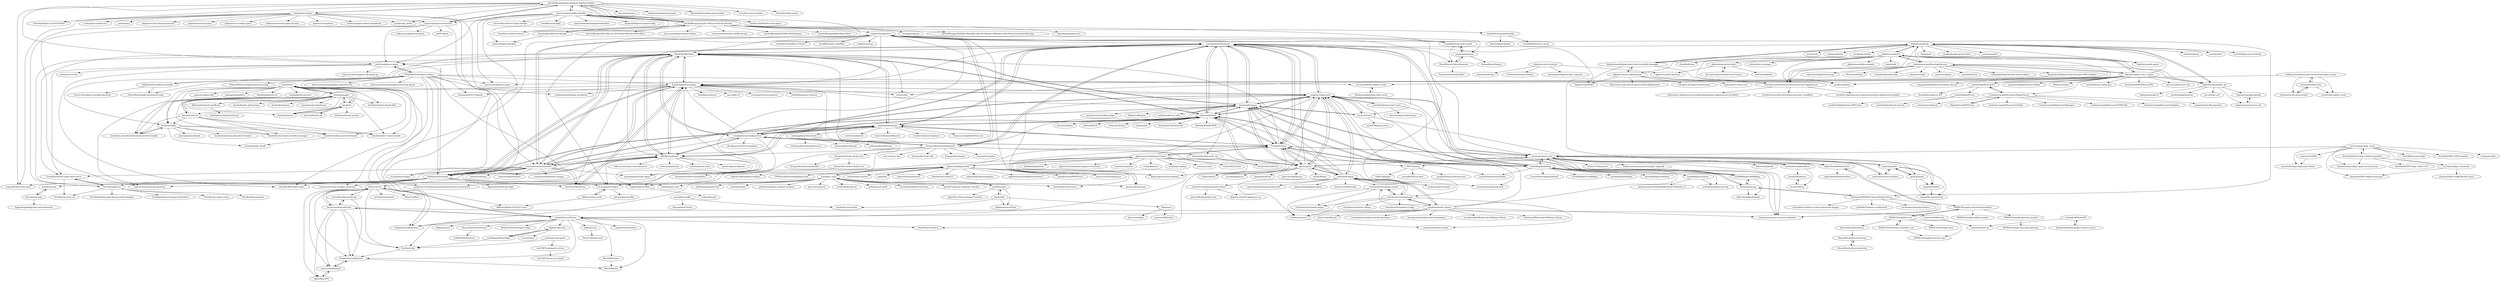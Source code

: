 digraph G {
"mitchellkrogza/nginx-ultimate-bad-bot-blocker" -> "mariusv/nginx-badbot-blocker"
"mitchellkrogza/nginx-ultimate-bad-bot-blocker" -> "mitchellkrogza/apache-ultimate-bad-bot-blocker"
"mitchellkrogza/nginx-ultimate-bad-bot-blocker" -> "denji/nginx-tuning"
"mitchellkrogza/nginx-ultimate-bad-bot-blocker" -> "C0nw0nk/Nginx-Lua-Anti-DDoS" ["e"=1]
"mitchellkrogza/nginx-ultimate-bad-bot-blocker" -> "nbs-system/naxsi" ["e"=1]
"mitchellkrogza/nginx-ultimate-bad-bot-blocker" -> "WordOps/WordOps"
"mitchellkrogza/nginx-ultimate-bad-bot-blocker" -> "bunkerity/bunkerized-nginx" ["e"=1]
"mitchellkrogza/nginx-ultimate-bad-bot-blocker" -> "kyprizel/testcookie-nginx-module" ["e"=1]
"mitchellkrogza/nginx-ultimate-bad-bot-blocker" -> "crowdsecurity/crowdsec" ["e"=1]
"mitchellkrogza/nginx-ultimate-bad-bot-blocker" -> "major/MySQLTuner-perl" ["e"=1]
"mitchellkrogza/nginx-ultimate-bad-bot-blocker" -> "firehol/blocklist-ipsets" ["e"=1]
"mitchellkrogza/nginx-ultimate-bad-bot-blocker" -> "angristan/nginx-autoinstall"
"mitchellkrogza/nginx-ultimate-bad-bot-blocker" -> "pothi/wordpress-nginx"
"mitchellkrogza/nginx-ultimate-bad-bot-blocker" -> "SpiderLabs/ModSecurity-nginx" ["e"=1]
"mitchellkrogza/nginx-ultimate-bad-bot-blocker" -> "google/ngx_brotli" ["e"=1]
"hestiacp/hestiacp" -> "serghey-rodin/vesta"
"hestiacp/hestiacp" -> "myvesta/vesta"
"hestiacp/hestiacp" -> "aaPanel/aaPanel"
"hestiacp/hestiacp" -> "usmannasir/cyberpanel"
"hestiacp/hestiacp" -> "andreapollastri/cipi"
"hestiacp/hestiacp" -> "cloudpanel-io/cloudpanel-ce"
"hestiacp/hestiacp" -> "midoks/mdserver-web" ["e"=1]
"hestiacp/hestiacp" -> "Froxlor/Froxlor"
"hestiacp/hestiacp" -> "WordOps/WordOps"
"hestiacp/hestiacp" -> "ajenti/ajenti"
"hestiacp/hestiacp" -> "FOSSBilling/FOSSBilling"
"hestiacp/hestiacp" -> "boxbilling/boxbilling"
"hestiacp/hestiacp" -> "EasyEngine/easyengine"
"hestiacp/hestiacp" -> "prasathmani/tinyfilemanager" ["e"=1]
"hestiacp/hestiacp" -> "filegator/filegator" ["e"=1]
"louislam/vestacp-crossover-adminlte" -> "cdgco/VestaWebInterface"
"EasyEngine/easyengine" -> "WordOps/WordOps"
"EasyEngine/easyengine" -> "QROkes/webinoly"
"EasyEngine/easyengine" -> "centminmod/centminmod"
"EasyEngine/easyengine" -> "littlebizzy/slickstack"
"EasyEngine/easyengine" -> "roots/trellis" ["e"=1]
"EasyEngine/easyengine" -> "AnsiPress/AnsiPress"
"EasyEngine/easyengine" -> "welaika/wordmove" ["e"=1]
"EasyEngine/easyengine" -> "carlalexander/debops-wordpress" ["e"=1]
"EasyEngine/easyengine" -> "wp-cli/wp-cli" ["e"=1]
"EasyEngine/easyengine" -> "humanmade/S3-Uploads" ["e"=1]
"EasyEngine/easyengine" -> "versionpress/versionpress" ["e"=1]
"EasyEngine/easyengine" -> "johnbillion/query-monitor" ["e"=1]
"EasyEngine/easyengine" -> "maximejobin/rocket-nginx" ["e"=1]
"EasyEngine/easyengine" -> "serghey-rodin/vesta"
"EasyEngine/easyengine" -> "lukecav/awesome-wp-speed-up" ["e"=1]
"aaPanel/aaPanel" -> "usmannasir/cyberpanel"
"aaPanel/aaPanel" -> "andreapollastri/cipi"
"aaPanel/aaPanel" -> "hestiacp/hestiacp"
"aaPanel/aaPanel" -> "aaPanel/BaoTa" ["e"=1]
"aaPanel/aaPanel" -> "serghey-rodin/vesta"
"aaPanel/aaPanel" -> "cloudpanel-io/cloudpanel-ce"
"aaPanel/aaPanel" -> "WordOps/WordOps"
"aaPanel/aaPanel" -> "Froxlor/Froxlor"
"aaPanel/aaPanel" -> "ajenti/ajenti"
"aaPanel/aaPanel" -> "v2board/v2board" ["e"=1]
"aaPanel/aaPanel" -> "naiba/nezha" ["e"=1]
"aaPanel/aaPanel" -> "Har-Kuun/OneClickCDN" ["e"=1]
"aaPanel/aaPanel" -> "BlueSkyXN/SKY-BOX" ["e"=1]
"aaPanel/aaPanel" -> "kmvan/x-prober" ["e"=1]
"aaPanel/aaPanel" -> "boxbilling/boxbilling"
"engintron/engintron" -> "Prajithp/letsencrypt-cpanel"
"engintron/engintron" -> "PeachFlame/cPanel-fixperms"
"engintron/engintron" -> "pagespeed/cpanel"
"engintron/engintron" -> "centminmod/centminmod"
"engintron/engintron" -> "Katamaze/WHMCS-Action-Hook-Factory"
"engintron/engintron" -> "cloudflare/Cloudflare-CPanel"
"engintron/engintron" -> "cloudflare/mod_cloudflare"
"engintron/engintron" -> "amnuts/opcache-gui" ["e"=1]
"engintron/engintron" -> "maximejobin/rocket-nginx" ["e"=1]
"engintron/engintron" -> "telephone/LookingGlass" ["e"=1]
"engintron/engintron" -> "usmannasir/cyberpanel"
"engintron/engintron" -> "EasyEngine/easyengine"
"engintron/engintron" -> "tripflex/cpsetup"
"engintron/engintron" -> "rtCamp/nginx-helper"
"engintron/engintron" -> "litespeedtech/openlitespeed"
"webmin/webmin" -> "qooob/authentic-theme"
"webmin/webmin" -> "virtualmin/virtualmin-gpl"
"webmin/webmin" -> "ajenti/ajenti"
"webmin/webmin" -> "webmin/usermin"
"webmin/webmin" -> "authentic-theme/authentic-theme"
"webmin/webmin" -> "cockpit-project/cockpit" ["e"=1]
"webmin/webmin" -> "Froxlor/Froxlor"
"webmin/webmin" -> "serghey-rodin/vesta"
"webmin/webmin" -> "hestiacp/hestiacp"
"webmin/webmin" -> "roundcube/roundcubemail" ["e"=1]
"webmin/webmin" -> "openmediavault/openmediavault" ["e"=1]
"webmin/webmin" -> "aaPanel/aaPanel"
"webmin/webmin" -> "virtualmin/virtualmin-install"
"webmin/webmin" -> "phpmyadmin/phpmyadmin" ["e"=1]
"webmin/webmin" -> "linuxserver/Heimdall" ["e"=1]
"linode/docs" -> "linode/manager"
"linode/docs" -> "linode/cli"
"linode/docs" -> "linode/linode-cli"
"linode/docs" -> "linode/longview"
"linode/docs" -> "linode/linodego"
"linode/docs" -> "terraform-providers/terraform-provider-linode"
"linode/docs" -> "nginxinc/nginx-wiki"
"linode/docs" -> "serghey-rodin/vesta"
"linode/docs" -> "telephone/LookingGlass" ["e"=1]
"linode/docs" -> "gohugoio/hugoDocs" ["e"=1]
"linode/docs" -> "linode/homebrew-cli"
"linode/docs" -> "linode/linode-api-docs"
"linode/docs" -> "linode/docker-volume-linode"
"linode/docs" -> "linode/terraform-linode-k8s"
"linode/docs" -> "linode/terraform-provider-linode"
"pixelb/ps_mem" -> "pixelb/scripts"
"pixelb/ps_mem" -> "major/MySQLTuner-perl" ["e"=1]
"pixelb/ps_mem" -> "rlerdorf/opcache-status" ["e"=1]
"pixelb/ps_mem" -> "hoytech/vmtouch" ["e"=1]
"pixelb/ps_mem" -> "metacloud/molecule" ["e"=1]
"pixelb/ps_mem" -> "phpsysinfo/phpsysinfo"
"pixelb/ps_mem" -> "amnuts/opcache-gui" ["e"=1]
"pixelb/ps_mem" -> "arthepsy/ssh-audit" ["e"=1]
"pixelb/ps_mem" -> "strizhechenko/netutils-linux" ["e"=1]
"pixelb/ps_mem" -> "leandromoreira/linux-network-performance-parameters" ["e"=1]
"pixelb/ps_mem" -> "lebinh/nginx-conf" ["e"=1]
"pixelb/ps_mem" -> "speed47/spectre-meltdown-checker" ["e"=1]
"pixelb/ps_mem" -> "willthames/ansible-lint" ["e"=1]
"pixelb/ps_mem" -> "raboof/nethogs" ["e"=1]
"pixelb/ps_mem" -> "gwillem/magento-malware-scanner" ["e"=1]
"rtCamp/nginx-helper" -> "tillkruss/redis-cache"
"rtCamp/nginx-helper" -> "petermolnar/wp-ffpc"
"digitalocean/clusterlint" -> "planetlabs/draino" ["e"=1]
"digitalocean/clusterlint" -> "digitalocean/do-operator"
"digitalocean/clusterlint" -> "FairwindsOps/rbac-lookup" ["e"=1]
"digitalocean/clusterlint" -> "metalmatze/digitalocean_exporter"
"WordOps/WordOps" -> "EasyEngine/easyengine"
"WordOps/WordOps" -> "QROkes/webinoly"
"WordOps/WordOps" -> "littlebizzy/slickstack"
"WordOps/WordOps" -> "centminmod/centminmod"
"WordOps/WordOps" -> "andreapollastri/cipi"
"WordOps/WordOps" -> "VirtuBox/nginx-ee"
"WordOps/WordOps" -> "usmannasir/cyberpanel"
"WordOps/WordOps" -> "VirtuBox/ubuntu-nginx-web-server"
"WordOps/WordOps" -> "SatelliteWP/rocket-nginx" ["e"=1]
"WordOps/WordOps" -> "cloudpanel-io/cloudpanel-ce"
"WordOps/WordOps" -> "roots/trellis" ["e"=1]
"WordOps/WordOps" -> "aaPanel/aaPanel"
"WordOps/WordOps" -> "hestiacp/hestiacp"
"WordOps/WordOps" -> "pothi/wordpress-nginx"
"WordOps/WordOps" -> "AnsiPress/AnsiPress"
"lowendbox/lowendscript" -> "Xeoncross/lowendscript"
"lowendbox/lowendscript" -> "KnightSwarm/Minstall"
"denji/nginx-tuning" -> "mitchellkrogza/nginx-ultimate-bad-bot-blocker"
"denji/nginx-tuning" -> "trimstray/nginx-admins-handbook" ["e"=1]
"denji/nginx-tuning" -> "major/MySQLTuner-perl" ["e"=1]
"denji/nginx-tuning" -> "vozlt/nginx-module-vts" ["e"=1]
"denji/nginx-tuning" -> "yandex/gixy" ["e"=1]
"denji/nginx-tuning" -> "denji/awesome-http-benchmark" ["e"=1]
"denji/nginx-tuning" -> "google/ngx_brotli" ["e"=1]
"denji/nginx-tuning" -> "C0nw0nk/Nginx-Lua-Anti-DDoS" ["e"=1]
"denji/nginx-tuning" -> "agile6v/awesome-nginx" ["e"=1]
"denji/nginx-tuning" -> "leandromoreira/linux-network-performance-parameters" ["e"=1]
"denji/nginx-tuning" -> "angristan/nginx-autoinstall"
"denji/nginx-tuning" -> "h5bp/server-configs-nginx" ["e"=1]
"denji/nginx-tuning" -> "lebinh/nginx-conf" ["e"=1]
"denji/nginx-tuning" -> "wallarm/awesome-nginx-security" ["e"=1]
"denji/nginx-tuning" -> "nginxinc/crossplane" ["e"=1]
"digitalocean/godo" -> "digitalocean/doctl"
"digitalocean/godo" -> "digitalocean/digitalocean-cloud-controller-manager"
"digitalocean/godo" -> "terraform-providers/terraform-provider-digitalocean"
"digitalocean/godo" -> "digitalocean/droplet_kit"
"digitalocean/godo" -> "digitalocean/do-agent"
"digitalocean/godo" -> "google/google-api-go-client" ["e"=1]
"digitalocean/godo" -> "justinas/nosurf" ["e"=1]
"digitalocean/godo" -> "stripe/stripe-go" ["e"=1]
"digitalocean/godo" -> "justinas/alice" ["e"=1]
"digitalocean/godo" -> "mitchellh/go-server-timing" ["e"=1]
"digitalocean/godo" -> "linode/linodego"
"digitalocean/godo" -> "pressly/chi" ["e"=1]
"digitalocean/godo" -> "mattes/migrate" ["e"=1]
"digitalocean/godo" -> "google/go-github" ["e"=1]
"digitalocean/godo" -> "thoas/stats" ["e"=1]
"litespeedtech/openlitespeed" -> "usmannasir/cyberpanel"
"litespeedtech/openlitespeed" -> "litespeedtech/lsquic" ["e"=1]
"litespeedtech/openlitespeed" -> "litespeedtech/lscache_wp"
"litespeedtech/openlitespeed" -> "litespeedtech/ols1clk"
"litespeedtech/openlitespeed" -> "EasyEngine/easyengine"
"litespeedtech/openlitespeed" -> "cloudpanel-io/cloudpanel-ce"
"litespeedtech/openlitespeed" -> "litespeedtech/lsmcd"
"litespeedtech/openlitespeed" -> "litespeedtech/ols-docker-env"
"litespeedtech/openlitespeed" -> "QROkes/webinoly"
"litespeedtech/openlitespeed" -> "aaPanel/aaPanel"
"litespeedtech/openlitespeed" -> "engintron/engintron"
"litespeedtech/openlitespeed" -> "atomia/atomiadns" ["e"=1]
"litespeedtech/openlitespeed" -> "zone-eu/zone-mta" ["e"=1]
"litespeedtech/openlitespeed" -> "WordOps/WordOps"
"litespeedtech/openlitespeed" -> "rtCamp/nginx-helper"
"ajenti/ajenti" -> "serghey-rodin/vesta"
"ajenti/ajenti" -> "Froxlor/Froxlor"
"ajenti/ajenti" -> "webmin/webmin"
"ajenti/ajenti" -> "Eugeny/ajenti" ["e"=1]
"ajenti/ajenti" -> "aaPanel/aaPanel"
"ajenti/ajenti" -> "hestiacp/hestiacp"
"ajenti/ajenti" -> "cockpit-project/cockpit" ["e"=1]
"ajenti/ajenti" -> "sentora/sentora-core"
"ajenti/ajenti" -> "usmannasir/cyberpanel"
"ajenti/ajenti" -> "wooey/Wooey" ["e"=1]
"ajenti/ajenti" -> "nicolargo/glances" ["e"=1]
"ajenti/ajenti" -> "giampaolo/psutil" ["e"=1]
"ajenti/ajenti" -> "geex-arts/django-jet" ["e"=1]
"ajenti/ajenti" -> "andreapollastri/cipi"
"ajenti/ajenti" -> "RainLoop/rainloop-webmail" ["e"=1]
"centminmod/centminmod" -> "QROkes/webinoly"
"centminmod/centminmod" -> "EasyEngine/easyengine"
"centminmod/centminmod" -> "littlebizzy/slickstack"
"centminmod/centminmod" -> "WordOps/WordOps"
"centminmod/centminmod" -> "centminmod/optimise-images"
"centminmod/centminmod" -> "AnsiPress/AnsiPress"
"centminmod/centminmod" -> "maximejobin/rocket-nginx" ["e"=1]
"centminmod/centminmod" -> "VirtuBox/nginx-ee"
"centminmod/centminmod" -> "engintron/engintron"
"centminmod/centminmod" -> "Mins/TuxLite"
"centminmod/centminmod" -> "VirtuBox/ubuntu-nginx-web-server"
"centminmod/centminmod" -> "oneinstack/lnmp" ["e"=1]
"centminmod/centminmod" -> "rtCamp/easyengine" ["e"=1]
"centminmod/centminmod" -> "serghey-rodin/vesta"
"centminmod/centminmod" -> "oneinstack/oneinstack" ["e"=1]
"serghey-rodin/vesta" -> "hestiacp/hestiacp"
"serghey-rodin/vesta" -> "Froxlor/Froxlor"
"serghey-rodin/vesta" -> "ajenti/ajenti"
"serghey-rodin/vesta" -> "myvesta/vesta"
"serghey-rodin/vesta" -> "sentora/sentora-core"
"serghey-rodin/vesta" -> "usmannasir/cyberpanel"
"serghey-rodin/vesta" -> "interbrite/letsencrypt-vesta"
"serghey-rodin/vesta" -> "aaPanel/aaPanel"
"serghey-rodin/vesta" -> "Eugeny/ajenti" ["e"=1]
"serghey-rodin/vesta" -> "RainLoop/rainloop-webmail" ["e"=1]
"serghey-rodin/vesta" -> "EasyEngine/easyengine"
"serghey-rodin/vesta" -> "webmin/webmin"
"serghey-rodin/vesta" -> "centminmod/centminmod"
"serghey-rodin/vesta" -> "louislam/vestacp-crossover-adminlte"
"serghey-rodin/vesta" -> "roundcube/roundcubemail" ["e"=1]
"kovshenin/sail" -> "kovshenin/surge"
"kovshenin/surge" -> "kovshenin/sail"
"kovshenin/surge" -> "kagg-design/kagg-fast-post-generator"
"cloudpanel-io/cloudpanel-ce" -> "andreapollastri/cipi"
"cloudpanel-io/cloudpanel-ce" -> "usmannasir/cyberpanel"
"cloudpanel-io/cloudpanel-ce" -> "hestiacp/hestiacp"
"cloudpanel-io/cloudpanel-ce" -> "aaPanel/aaPanel"
"cloudpanel-io/cloudpanel-ce" -> "WordOps/WordOps"
"cloudpanel-io/cloudpanel-ce" -> "QROkes/webinoly"
"cloudpanel-io/cloudpanel-ce" -> "cloudpanel-io/vhost-templates"
"cloudpanel-io/cloudpanel-ce" -> "Froxlor/Froxlor"
"cloudpanel-io/cloudpanel-ce" -> "litespeedtech/openlitespeed"
"cloudpanel-io/cloudpanel-ce" -> "EasyEngine/easyengine"
"cloudpanel-io/cloudpanel-ce" -> "joglomedia/LEMPer"
"cloudpanel-io/cloudpanel-ce" -> "littlebizzy/slickstack"
"boxbilling/boxbilling" -> "FOSSBilling/FOSSBilling"
"boxbilling/boxbilling" -> "boxbilling/extensions"
"boxbilling/boxbilling" -> "vityabond/hopebilling"
"boxbilling/boxbilling" -> "sentora/sentora-core"
"boxbilling/boxbilling" -> "Katamaze/Leap"
"boxbilling/boxbilling" -> "pterobilling/pterobilling" ["e"=1]
"boxbilling/boxbilling" -> "usmannasir/cyberpanel"
"boxbilling/boxbilling" -> "ControlPanel-gg/dashboard" ["e"=1]
"boxbilling/boxbilling" -> "serghey-rodin/vesta"
"boxbilling/boxbilling" -> "scith/boxbilling-bootstrap"
"boxbilling/boxbilling" -> "hestiacp/hestiacp"
"boxbilling/boxbilling" -> "CircleBilling/CircleBilling"
"boxbilling/boxbilling" -> "InvoicePlane/InvoicePlane" ["e"=1]
"boxbilling/boxbilling" -> "aaPanel/aaPanel"
"boxbilling/boxbilling" -> "Froxlor/Froxlor"
"koalalorenzo/python-digitalocean" -> "valerylisay/digitalocean-api"
"koalalorenzo/python-digitalocean" -> "digitalocean/doctl"
"koalalorenzo/python-digitalocean" -> "Wiredcraft/dopy"
"koalalorenzo/python-digitalocean" -> "pearkes/tugboat" ["e"=1]
"koalalorenzo/python-digitalocean" -> "digitalocean/droplet_kit"
"koalalorenzo/python-digitalocean" -> "digitalocean/godo"
"koalalorenzo/python-digitalocean" -> "toin0u/DigitalOceanV2"
"koalalorenzo/python-digitalocean" -> "changhiskhan/poseidon"
"koalalorenzo/python-digitalocean" -> "ahmontero/dop"
"koalalorenzo/python-digitalocean" -> "petems/tugboat"
"koalalorenzo/python-digitalocean" -> "mitsuhiko/click" ["e"=1]
"koalalorenzo/python-digitalocean" -> "terraform-providers/terraform-provider-digitalocean"
"koalalorenzo/python-digitalocean" -> "digitalocean/do_user_scripts"
"koalalorenzo/python-digitalocean" -> "valdergallo/digitalocean-ubuntu-fabric"
"koalalorenzo/python-digitalocean" -> "bensquire/Digital-Ocean-Dynamic-DNS-Updater"
"digitalocean/doctl" -> "digitalocean/godo"
"digitalocean/doctl" -> "koalalorenzo/python-digitalocean"
"digitalocean/doctl" -> "digitalocean/digitalocean-cloud-controller-manager"
"digitalocean/doctl" -> "digitalocean/action-doctl"
"digitalocean/doctl" -> "digitalocean/droplet_kit"
"digitalocean/doctl" -> "digitalocean/do-agent"
"digitalocean/doctl" -> "digitalocean/do_user_scripts"
"digitalocean/doctl" -> "jetstack/cert-manager" ["e"=1]
"digitalocean/doctl" -> "terraform-providers/terraform-provider-digitalocean"
"digitalocean/doctl" -> "pearkes/tugboat" ["e"=1]
"digitalocean/doctl" -> "digitalocean/doks-example"
"digitalocean/doctl" -> "heptio/ark" ["e"=1]
"digitalocean/doctl" -> "digitalocean/csi-digitalocean"
"digitalocean/doctl" -> "alexellis/k3sup" ["e"=1]
"digitalocean/doctl" -> "toin0u/DigitalOceanV2"
"usmannasir/cyberpanel" -> "litespeedtech/openlitespeed"
"usmannasir/cyberpanel" -> "aaPanel/aaPanel"
"usmannasir/cyberpanel" -> "hestiacp/hestiacp"
"usmannasir/cyberpanel" -> "andreapollastri/cipi"
"usmannasir/cyberpanel" -> "cloudpanel-io/cloudpanel-ce"
"usmannasir/cyberpanel" -> "serghey-rodin/vesta"
"usmannasir/cyberpanel" -> "WordOps/WordOps"
"usmannasir/cyberpanel" -> "Froxlor/Froxlor"
"usmannasir/cyberpanel" -> "boxbilling/boxbilling"
"usmannasir/cyberpanel" -> "litespeedtech/lscache_wp"
"usmannasir/cyberpanel" -> "QROkes/webinoly"
"usmannasir/cyberpanel" -> "EasyEngine/easyengine"
"usmannasir/cyberpanel" -> "myvesta/vesta"
"usmannasir/cyberpanel" -> "cdgco/VestaWebInterface"
"usmannasir/cyberpanel" -> "sentora/sentora-core"
"mojeda/ServerStatus" -> "nikkiii/status"
"mojeda/ServerStatus" -> "Munroenet/ServerStatus"
"mojeda/ServerStatus" -> "BotoX/ServerStatus" ["e"=1]
"mojeda/ServerStatus" -> "KnightSwarm/Minstall"
"mojeda/ServerStatus" -> "PetaByet/cdp"
"mojeda/ServerStatus" -> "BlueVM/Feathur"
"mojeda/ServerStatus" -> "mojeda/QuickGallery"
"mojeda/ServerStatus" -> "nerdbaggy/StatusPage"
"mojeda/ServerStatus" -> "BlueVM/Neon"
"mojeda/ServerStatus" -> "nikkiii/status2"
"mojeda/ServerStatus" -> "Mins/TuxLite"
"mojeda/ServerStatus" -> "d4rk22/Network-Status-Page" ["e"=1]
"mojeda/ServerStatus" -> "Xeoncross/lowendscript"
"mojeda/ServerStatus" -> "digibart/upscuits"
"mojeda/ServerStatus" -> "telephone/LookingGlass" ["e"=1]
"bluedragonz/bad-bot-blocker" -> "mitchellkrogza/apache-ultimate-bad-bot-blocker"
"bluedragonz/bad-bot-blocker" -> "oohnoitz/nginx-blacklist"
"nerdbaggy/StatusPage" -> "digibart/upscuits"
"nerdbaggy/StatusPage" -> "PetaByet/cdp"
"sectalks/sectalks" -> "doyler/SecurityTools"
"sectalks/sectalks" -> "linuxgeek247/rooty" ["e"=1]
"andreapollastri/cipi" -> "cloudpanel-io/cloudpanel-ce"
"andreapollastri/cipi" -> "aaPanel/aaPanel"
"andreapollastri/cipi" -> "WordOps/WordOps"
"andreapollastri/cipi" -> "usmannasir/cyberpanel"
"andreapollastri/cipi" -> "hestiacp/hestiacp"
"andreapollastri/cipi" -> "littlebizzy/slickstack"
"andreapollastri/cipi" -> "QROkes/webinoly"
"andreapollastri/cipi" -> "joglomedia/LEMPer"
"andreapollastri/cipi" -> "Froxlor/Froxlor"
"andreapollastri/cipi" -> "andreapollastri/easydock"
"andreapollastri/cipi" -> "laravel-filament/filament" ["e"=1]
"andreapollastri/cipi" -> "lorisleiva/laravel-deployer" ["e"=1]
"andreapollastri/cipi" -> "freescout-helpdesk/freescout" ["e"=1]
"andreapollastri/cipi" -> "centminmod/centminmod"
"andreapollastri/cipi" -> "mettle/sendportal" ["e"=1]
"GrahamCampbell/Laravel-DigitalOcean" -> "toin0u/DigitalOceanV2"
"GrahamCampbell/Laravel-DigitalOcean" -> "DigitalOceanPHP/Client"
"GrahamCampbell/Laravel-DigitalOcean" -> "GrahamCampbell/Laravel-GitHub" ["e"=1]
"GrahamCampbell/Laravel-DigitalOcean" -> "GrahamCampbell/Laravel-Manager" ["e"=1]
"GrahamCampbell/Laravel-DigitalOcean" -> "GrahamCampbell/Laravel-HTMLMin" ["e"=1]
"GrahamCampbell/Laravel-DigitalOcean" -> "GrahamCampbell/Laravel-Dropbox"
"GrahamCampbell/Laravel-DigitalOcean" -> "spatie/laravel-db-snapshots" ["e"=1]
"GrahamCampbell/Laravel-DigitalOcean" -> "calebporzio/onboard" ["e"=1]
"servisys/ispconfig_setup" -> "ahrasis/LE4ISPC"
"servisys/ispconfig_setup" -> "dclardy64/ISPConfig-3-Debian-Installer"
"servisys/ispconfig_setup" -> "w2c/ispconfig3_roundcube"
"servisys/ispconfig_setup" -> "alexalouit/ISPConfig-letsencrypt"
"servisys/ispconfig_setup" -> "natanfelles/ispconfig-clean-theme"
"servisys/ispconfig_setup" -> "SergiX44/ISPC-PHPCompiler"
"servisys/ispconfig_setup" -> "cwispy/ispcfg3"
"servisys/ispconfig_setup" -> "sentora/sentora-core"
"servisys/ispconfig_setup" -> "ole1986/wp-ispconfig3"
"servisys/ispconfig_setup" -> "Rackster/ispconfig3-nginx-reverse-proxy"
"angristan/nginx-autoinstall" -> "VirtuBox/nginx-ee"
"angristan/nginx-autoinstall" -> "hakasenyang/openssl-patch" ["e"=1]
"angristan/nginx-autoinstall" -> "kn007/patch" ["e"=1]
"angristan/nginx-autoinstall" -> "pothi/wordpress-nginx"
"angristan/nginx-autoinstall" -> "centminmod/centminmod"
"angristan/nginx-autoinstall" -> "lukecav/awesome-wp-speed-up" ["e"=1]
"angristan/nginx-autoinstall" -> "mitchellkrogza/nginx-ultimate-bad-bot-blocker"
"Froxlor/Froxlor" -> "serghey-rodin/vesta"
"Froxlor/Froxlor" -> "sentora/sentora-core"
"Froxlor/Froxlor" -> "ajenti/ajenti"
"Froxlor/Froxlor" -> "usmannasir/cyberpanel"
"Froxlor/Froxlor" -> "hestiacp/hestiacp"
"Froxlor/Froxlor" -> "aaPanel/aaPanel"
"Froxlor/Froxlor" -> "Eugeny/ajenti" ["e"=1]
"Froxlor/Froxlor" -> "andreapollastri/cipi"
"Froxlor/Froxlor" -> "i-MSCP/imscp"
"Froxlor/Froxlor" -> "webmin/webmin"
"Froxlor/Froxlor" -> "RainLoop/rainloop-webmail" ["e"=1]
"Froxlor/Froxlor" -> "WordOps/WordOps"
"Froxlor/Froxlor" -> "phpservermon/phpservermon"
"Froxlor/Froxlor" -> "boxbilling/boxbilling"
"Froxlor/Froxlor" -> "cloudpanel-io/cloudpanel-ce"
"FOSSBilling/FOSSBilling" -> "boxbilling/boxbilling"
"FOSSBilling/FOSSBilling" -> "Katamaze/Leap"
"FOSSBilling/FOSSBilling" -> "iqltechnologies/brighty"
"FOSSBilling/FOSSBilling" -> "hestiacp/hestiacp"
"virtualmin/virtualmin-gpl" -> "virtualmin/virtualmin-install"
"virtualmin/virtualmin-gpl" -> "webmin/usermin"
"virtualmin/virtualmin-gpl" -> "virtualmin/virtualmin-nginx"
"virtualmin/virtualmin-gpl" -> "webmin/authentic-theme"
"virtualmin/virtualmin-gpl" -> "virtualmin/Virtualmin-Config"
"virtualmin/virtualmin-gpl" -> "qooob/authentic-theme"
"virtualmin/virtualmin-gpl" -> "virtualmin/authentic-theme"
"virtualmin/virtualmin-gpl" -> "webmin/webmin"
"i-MSCP/imscp" -> "i-MSCP/plugins"
"i-MSCP/imscp" -> "aaroniker/imscp-next"
"i-MSCP/imscp" -> "saygoweb/imscp-letsencrypt"
"litespeedtech/ols-docker-env" -> "litespeedtech/ols-dockerfiles"
"litespeedtech/ols-docker-env" -> "litespeedtech/lsws-docker-env"
"phpservermon/phpservermon" -> "phpsysinfo/phpsysinfo"
"phpservermon/phpservermon" -> "mojeda/ServerStatus"
"phpservermon/phpservermon" -> "arachnys/cabot" ["e"=1]
"phpservermon/phpservermon" -> "RainLoop/rainloop-webmail" ["e"=1]
"phpservermon/phpservermon" -> "CachetHQ/Cachet" ["e"=1]
"phpservermon/phpservermon" -> "adolfintel/speedtest" ["e"=1]
"phpservermon/phpservermon" -> "Froxlor/Froxlor"
"phpservermon/phpservermon" -> "InvoicePlane/InvoicePlane" ["e"=1]
"phpservermon/phpservermon" -> "serghey-rodin/vesta"
"phpservermon/phpservermon" -> "phpservermon/docker-phpservermonitor"
"phpservermon/phpservermon" -> "BotoX/ServerStatus" ["e"=1]
"phpservermon/phpservermon" -> "telephone/LookingGlass" ["e"=1]
"phpservermon/phpservermon" -> "fzaninotto/uptime" ["e"=1]
"phpservermon/phpservermon" -> "vrana/adminer" ["e"=1]
"phpservermon/phpservermon" -> "statping/statping" ["e"=1]
"jrgp/linfo" -> "phpsysinfo/phpsysinfo"
"phpsysinfo/phpsysinfo" -> "jrgp/linfo"
"phpsysinfo/phpsysinfo" -> "phpservermon/phpservermon"
"phpsysinfo/phpsysinfo" -> "amnuts/opcache-gui" ["e"=1]
"phpsysinfo/phpsysinfo" -> "phpsysinfo/psiandroid"
"phpsysinfo/phpsysinfo" -> "Froxlor/Froxlor"
"phpsysinfo/phpsysinfo" -> "PeeHaa/OpCacheGUI" ["e"=1]
"phpsysinfo/phpsysinfo" -> "sebastianbergmann/phploc" ["e"=1]
"phpsysinfo/phpsysinfo" -> "phpDocumentor/phpDocumentor2" ["e"=1]
"phpsysinfo/phpsysinfo" -> "JosephLenton/PHP-Error" ["e"=1]
"phpsysinfo/phpsysinfo" -> "munin-monitoring/munin" ["e"=1]
"phpsysinfo/phpsysinfo" -> "phpvirtualbox/phpvirtualbox" ["e"=1]
"phpsysinfo/phpsysinfo" -> "PHPSocialNetwork/phpfastcache" ["e"=1]
"phpsysinfo/phpsysinfo" -> "rlerdorf/opcache-status" ["e"=1]
"phpsysinfo/phpsysinfo" -> "nickola/web-console" ["e"=1]
"phpsysinfo/phpsysinfo" -> "pixelb/ps_mem"
"Xeoncross/lowendscript" -> "lowendbox/lowendscript"
"Xeoncross/lowendscript" -> "TigersWay/VPS"
"Xeoncross/lowendscript" -> "Mins/TuxLite"
"Xeoncross/lowendscript" -> "maxexcloo/Minstall"
"Xeoncross/lowendscript" -> "KnightSwarm/Minstall"
"Xeoncross/lowendscript" -> "maxexcloo/Minimal"
"Xeoncross/lowendscript" -> "PetaByet/cdp"
"Xeoncross/lowendscript" -> "mojeda/ServerStatus"
"bensquire/Digital-Ocean-Dynamic-DNS-Updater" -> "anaganisk/digitalocean-dynamic-dns-ip"
"zpanel/zpanelx" -> "zpanel/zpanel"
"zpanel/zpanelx" -> "sentora/sentora-core"
"zpanel/zpanelx" -> "zpanel/installers"
"zpanel/zpanelx" -> "sentora/sentora-installers"
"zpanel/zpanelx" -> "zpanel/documentation"
"mariusv/nginx-badbot-blocker" -> "mitchellkrogza/nginx-ultimate-bad-bot-blocker"
"mariusv/nginx-badbot-blocker" -> "oohnoitz/nginx-blacklist"
"mariusv/nginx-badbot-blocker" -> "rtCamp/easyengine" ["e"=1]
"mariusv/nginx-badbot-blocker" -> "perusio/wordpress-nginx" ["e"=1]
"mariusv/nginx-badbot-blocker" -> "pothi/wordpress-nginx"
"mariusv/nginx-badbot-blocker" -> "SpiderLabs/ModSecurity-nginx" ["e"=1]
"mariusv/nginx-badbot-blocker" -> "mitchellkrogza/apache-ultimate-bad-bot-blocker"
"mariusv/nginx-badbot-blocker" -> "Stevie-Ray/referrer-spam-blocker"
"mariusv/nginx-badbot-blocker" -> "angristan/nginx-autoinstall"
"mariusv/nginx-badbot-blocker" -> "rfxn/linux-malware-detect" ["e"=1]
"mariusv/nginx-badbot-blocker" -> "cloudflare/sslconfig" ["e"=1]
"mariusv/nginx-badbot-blocker" -> "nginx-boilerplate/nginx-boilerplate" ["e"=1]
"mariusv/nginx-badbot-blocker" -> "magenx/Magento-nginx-config" ["e"=1]
"VirtuBox/nginx-ee" -> "VirtuBox/ubuntu-nginx-web-server"
"VirtuBox/nginx-ee" -> "VirtuBox/advanced-nginx-cheatsheet"
"VirtuBox/nginx-ee" -> "VirtuBox/ee-acme-sh"
"VirtuBox/nginx-ee" -> "VirtuBox/wo-nginx-setup"
"VirtuBox/nginx-ee" -> "VirtuBox/img-optimize"
"VirtuBox/nginx-ee" -> "VirtuBox/plesk-nginx-fascgi-cache-template"
"VirtuBox/ubuntu-nginx-web-server" -> "VirtuBox/nginx-ee"
"VirtuBox/ubuntu-nginx-web-server" -> "VirtuBox/ee-acme-sh"
"lxcenter/kloxo" -> "lxcenter/hypervm"
"authentic-theme/authentic-theme" -> "djangocon/2018.djangocon.us" ["e"=1]
"authentic-theme/authentic-theme" -> "patternfly/patternfly-next" ["e"=1]
"nodequery/nq-agent" -> "cnly1987/nodequery-server"
"nodequery/nq-agent" -> "PetaByet/cdp"
"digibart/upscuits" -> "Coxxs/status"
"digibart/upscuits" -> "nerdbaggy/StatusPage"
"w2c/ispconfig3_roundcube" -> "alexalouit/ISPConfig-MySQL-limits"
"w2c/ispconfig3_roundcube" -> "alexalouit/ISPConfig-letsencrypt"
"fidian/ansi" -> "bpm-rocks/bpm"
"fidian/ansi" -> "jmcantrell/bashful" ["e"=1]
"digitalocean/do_user_scripts" -> "pearkes/tugboat" ["e"=1]
"digitalocean/do_user_scripts" -> "digitalocean/doctl"
"digitalocean/do_user_scripts" -> "roots/bedrock-capistrano" ["e"=1]
"digitalocean/do_user_scripts" -> "toin0u/DigitalOceanV2"
"digitalocean/do_user_scripts" -> "perusio/wordpress-nginx" ["e"=1]
"digitalocean/do_user_scripts" -> "roots/trellis" ["e"=1]
"digitalocean/do_user_scripts" -> "digitalocean/droplet_kit"
"digitalocean/do_user_scripts" -> "digitalocean/godo"
"digitalocean/do_user_scripts" -> "GrahamCampbell/Laravel-DigitalOcean"
"digitalocean/do_user_scripts" -> "kevinohashi/WordPressVPS" ["e"=1]
"digitalocean/do_user_scripts" -> "wp-sync-db/wp-sync-db" ["e"=1]
"digitalocean/do_user_scripts" -> "jasonswan/digitalocean-toolbox"
"digitalocean/do_user_scripts" -> "Mixd/wp-deploy" ["e"=1]
"digitalocean/do_user_scripts" -> "EasyEngine/easyengine"
"digitalocean/do_user_scripts" -> "koalalorenzo/python-digitalocean"
"pothi/wordpress-nginx" -> "pothi/wp-in-a-box"
"pothi/wordpress-nginx" -> "SatelliteWP/rocket-nginx" ["e"=1]
"pothi/wordpress-nginx" -> "VirtuBox/ubuntu-nginx-web-server"
"pothi/wordpress-nginx" -> "A5hleyRich/wordpress-nginx"
"pothi/wordpress-nginx" -> "lukecav/code-snippets-wp-speed-up" ["e"=1]
"digitalocean/digitalocean-cloud-controller-manager" -> "digitalocean/csi-digitalocean"
"digitalocean/digitalocean-cloud-controller-manager" -> "terraform-providers/terraform-provider-digitalocean"
"digitalocean/digitalocean-cloud-controller-manager" -> "digitalocean/DOKS"
"digitalocean/digitalocean-cloud-controller-manager" -> "digitalocean/godo"
"AnsiPress/AnsiPress" -> "EasyEngine/easyengine"
"KnightSwarm/Minstall" -> "maxexcloo/Minstall"
"KnightSwarm/Minstall" -> "BlueVM/Neon"
"Mins/TuxLite" -> "Xeoncross/lowendscript"
"Mins/TuxLite" -> "TigersWay/VPS"
"Mins/TuxLite" -> "maxexcloo/Minstall"
"Mins/TuxLite" -> "KnightSwarm/Minstall"
"Mins/TuxLite" -> "aatishnn/lempstack"
"Mins/TuxLite" -> "lowendbox/lowendscript"
"Mins/TuxLite" -> "Mins/TuxMail"
"Mins/TuxLite" -> "mojeda/ServerStatus"
"Mins/TuxLite" -> "PetaByet/cdp"
"littlebizzy/slickstack" -> "WordOps/WordOps"
"littlebizzy/slickstack" -> "QROkes/webinoly"
"littlebizzy/slickstack" -> "EasyEngine/easyengine"
"littlebizzy/slickstack" -> "centminmod/centminmod"
"littlebizzy/slickstack" -> "lukecav/awesome-wp-speed-up" ["e"=1]
"littlebizzy/slickstack" -> "andreapollastri/cipi"
"littlebizzy/slickstack" -> "pothi/wordpress-nginx"
"littlebizzy/slickstack" -> "AnsiPress/AnsiPress"
"littlebizzy/slickstack" -> "kovshenin/sail"
"littlebizzy/slickstack" -> "joglomedia/LEMPer"
"littlebizzy/slickstack" -> "digitoimistodude/air-light" ["e"=1]
"littlebizzy/slickstack" -> "VirtuBox/nginx-ee"
"littlebizzy/slickstack" -> "SatelliteWP/rocket-nginx" ["e"=1]
"littlebizzy/slickstack" -> "rtCamp/nginx-helper"
"littlebizzy/slickstack" -> "aaemnnosttv/wp-cli-login-command" ["e"=1]
"A5hleyRich/wordpress-nginx" -> "A5hleyRich/wordpress-ansible"
"A5hleyRich/wordpress-nginx" -> "A5hleyRich/simple-automated-tasks"
"A5hleyRich/wordpress-nginx" -> "pothi/wordpress-nginx"
"A5hleyRich/wordpress-nginx" -> "carlalexander/debops-wordpress" ["e"=1]
"A5hleyRich/wordpress-nginx" -> "deliciousbrains/spinupwp-composer-site"
"A5hleyRich/wordpress-nginx" -> "deliciousbrains/wp-image-processing-queue" ["e"=1]
"A5hleyRich/wordpress-nginx" -> "perusio/wordpress-nginx" ["e"=1]
"A5hleyRich/wordpress-nginx" -> "EasyEngine/easyengine"
"A5hleyRich/wordpress-nginx" -> "AnsiPress/AnsiPress"
"A5hleyRich/wordpress-nginx" -> "ericmann/Redis-Object-Cache"
"A5hleyRich/wordpress-nginx" -> "aaemnnosttv/wp-cli-login-command" ["e"=1]
"A5hleyRich/wordpress-nginx" -> "A5hleyRich/wp-background-processing" ["e"=1]
"A5hleyRich/wordpress-nginx" -> "humanmade/S3-Uploads" ["e"=1]
"A5hleyRich/wordpress-nginx" -> "littlebizzy/slickstack"
"A5hleyRich/wordpress-nginx" -> "tillkruss/Nginx-FastCGI-Cache"
"ericmann/Redis-Object-Cache" -> "BenjaminAdams/wp-redis-cache"
"sentora/sentora-core" -> "sentora/sentora-installers"
"sentora/sentora-core" -> "zpanel/zpanelx"
"sentora/sentora-core" -> "Froxlor/Froxlor"
"sentora/sentora-core" -> "serghey-rodin/vesta"
"sentora/sentora-core" -> "bobsta63/zpanelx"
"sentora/sentora-core" -> "cdgco/VestaWebInterface"
"sentora/sentora-core" -> "zpanel/installers"
"sentora/sentora-core" -> "boxbilling/boxbilling"
"sentora/sentora-core" -> "mustafaramadhan/kloxo"
"sentora/sentora-core" -> "zpanel/zpanel"
"sentora/sentora-core" -> "i-MSCP/imscp"
"sentora/sentora-core" -> "ajenti/ajenti"
"sentora/sentora-core" -> "TGates71/Sentastico"
"sentora/sentora-core" -> "louislam/vestacp-crossover-adminlte"
"sentora/sentora-core" -> "Dukecitysolutions/sentora-php7-upgrade"
"linode/longview" -> "linode/cli"
"toin0u/DigitalOcean" -> "toin0u/DigitalOcean-laravel"
"toin0u/DigitalOcean" -> "tuefekci/DigitalOcean-PHP-Class"
"cdgco/VestaWebInterface" -> "cdgco/HestiaWebInterface"
"cdgco/VestaWebInterface" -> "louislam/vestacp-crossover-adminlte"
"mustafaramadhan/kloxo" -> "lxcenter/kloxo"
"mustafaramadhan/kloxo" -> "lxcenter/hypervm"
"mustafaramadhan/kloxo" -> "sentora/sentora-core"
"myvesta/vesta" -> "hestiacp/hestiacp"
"myvesta/vesta" -> "serghey-rodin/vesta"
"myvesta/vesta" -> "madeITBelgium/vesta"
"myvesta/vesta" -> "cdgco/VestaWebInterface"
"mitchellkrogza/apache-ultimate-bad-bot-blocker" -> "mitchellkrogza/nginx-ultimate-bad-bot-blocker"
"mitchellkrogza/apache-ultimate-bad-bot-blocker" -> "bluedragonz/bad-bot-blocker"
"mitchellkrogza/apache-ultimate-bad-bot-blocker" -> "richardforth/apache2buddy"
"mitchellkrogza/apache-ultimate-bad-bot-blocker" -> "extremeshok/clamav-unofficial-sigs" ["e"=1]
"mitchellkrogza/apache-ultimate-bad-bot-blocker" -> "mitchellkrogza/Fail2Ban.WebExploits"
"mitchellkrogza/apache-ultimate-bad-bot-blocker" -> "rfxn/linux-malware-detect" ["e"=1]
"mitchellkrogza/apache-ultimate-bad-bot-blocker" -> "mitchellkrogza/Badd-Boyz-Hosts" ["e"=1]
"mitchellkrogza/apache-ultimate-bad-bot-blocker" -> "virtualmin/virtualmin-gpl"
"mitchellkrogza/apache-ultimate-bad-bot-blocker" -> "stamparm/ipsum" ["e"=1]
"mitchellkrogza/apache-ultimate-bad-bot-blocker" -> "mitchellkrogza/Fail2Ban-Blacklist-JAIL-for-Repeat-Offenders-with-Perma-Extended-Banning"
"mitchellkrogza/apache-ultimate-bad-bot-blocker" -> "OpenMage/magento-lts" ["e"=1]
"mitchellkrogza/apache-ultimate-bad-bot-blocker" -> "mitchellkrogza/The-Big-List-of-Hacked-Malware-Web-Sites" ["e"=1]
"mitchellkrogza/apache-ultimate-bad-bot-blocker" -> "nbs-system/php-malware-finder" ["e"=1]
"mitchellkrogza/apache-ultimate-bad-bot-blocker" -> "engintron/engintron"
"mitchellkrogza/apache-ultimate-bad-bot-blocker" -> "mariusv/nginx-badbot-blocker"
"A5hleyRich/wordpress-ansible" -> "A5hleyRich/wordpress-nginx"
"A5hleyRich/wordpress-ansible" -> "tlovett1/wordpress-ansible-playbook"
"A5hleyRich/wordpress-ansible" -> "A5hleyRich/simple-automated-tasks"
"richardforth/apache2buddy" -> "pksteyn/php-fpmpal"
"richardforth/apache2buddy" -> "richardforth/server-check"
"terraform-providers/terraform-provider-digitalocean" -> "kubernetes-digitalocean-terraform/kubernetes-digitalocean-terraform"
"terraform-providers/terraform-provider-digitalocean" -> "terraform-providers/terraform-provider-cloudflare" ["e"=1]
"terraform-providers/terraform-provider-digitalocean" -> "terraform-digitalocean-modules/terraform-digitalocean-droplet"
"qooob/authentic-theme" -> "webmin/webmin"
"qooob/authentic-theme" -> "virtualmin/virtualmin-gpl"
"qooob/authentic-theme" -> "riccardonobile/Bootstrap3-Webmin-Theme"
"qooob/authentic-theme" -> "winfuture/Bootstrap3-Webmin-Theme"
"qooob/authentic-theme" -> "Real-Gecko/filemin"
"qooob/authentic-theme" -> "virtualmin/virtualmin-install"
"qooob/authentic-theme" -> "virtualmin/virtualmin-bootstrap-theme"
"qooob/authentic-theme" -> "webmin/usermin"
"qooob/authentic-theme" -> "sentora/sentora-core"
"qooob/authentic-theme" -> "serghey-rodin/vesta"
"qooob/authentic-theme" -> "louislam/vestacp-crossover-adminlte"
"qooob/authentic-theme" -> "mojeda/ServerStatus"
"qooob/authentic-theme" -> "brandonwamboldt/varnish-dashboard" ["e"=1]
"toin0u/DigitalOceanV2" -> "GrahamCampbell/Laravel-DigitalOcean"
"toin0u/DigitalOceanV2" -> "toin0u/DigitalOcean"
"toin0u/DigitalOceanV2" -> "SociallyDev/Spaces-API"
"Katamaze/WHMCS-Action-Hook-Factory" -> "Katamaze/Leap"
"Katamaze/WHMCS-Action-Hook-Factory" -> "WHMCS/sample-provisioning-module"
"Katamaze/WHMCS-Action-Hook-Factory" -> "leemahoney3/whmcs-client-password-changer"
"Katamaze/WHMCS-Action-Hook-Factory" -> "jrishabh55/whmcs-verifyemail"
"Katamaze/WHMCS-Action-Hook-Factory" -> "jetchirag/cyberpanel-whmcs"
"pixelb/scripts" -> "pixelb/ps_mem"
"pixelb/scripts" -> "ralphbean/ansi2html"
"pixelb/scripts" -> "theZiz/aha"
"pixelb/scripts" -> "hjwp/Test-Driven-Django-Tutorial" ["e"=1]
"linode/linode-cli" -> "linode/linodego"
"linode/linode-cli" -> "linode/linode-cloud-controller-manager"
"linode/linode-cli" -> "linode/manager"
"linode/linode-cli" -> "terraform-providers/terraform-provider-linode"
"linode/linode-cli" -> "linode/terraform-provider-linode"
"linode/linode-cli" -> "linode/docker-volume-linode"
"theZiz/aha" -> "ralphbean/ansi2html"
"theZiz/aha" -> "pixelb/scripts"
"theZiz/aha" -> "fidian/ansi"
"theZiz/aha" -> "doyler/SecurityTools"
"Katamaze/Leap" -> "iqltechnologies/brighty"
"Katamaze/Leap" -> "Katamaze/WHMCS-Action-Hook-Factory"
"Katamaze/Leap" -> "FOSSBilling/FOSSBilling"
"Katamaze/Leap" -> "boxbilling/boxbilling"
"interbrite/letsencrypt-vesta" -> "skurudo/phpmyadmin-fixer"
"interbrite/letsencrypt-vesta" -> "louislam/vestacp-crossover-adminlte"
"interbrite/letsencrypt-vesta" -> "serghey-rodin/vesta"
"TigersWay/VPS" -> "maxexcloo/Minstall"
"maxexcloo/Minimal" -> "maxexcloo/Server"
"linode/manager" -> "linode/linode-cli"
"linode/manager" -> "linode/developers"
"linode/manager" -> "linode/docs"
"linode/manager" -> "terraform-providers/terraform-provider-linode"
"linode/manager" -> "linode/linodego"
"linode/manager" -> "linode/cli"
"linode/manager" -> "linode/longview"
"linode/manager" -> "linode/python-linode-api"
"linode/manager" -> "linode/linode-cloud-controller-manager"
"linode/manager" -> "linode/docker-volume-linode"
"linode/manager" -> "linode/terraform-linode-k8s"
"linode/manager" -> "illblew/php-linode-unofficial"
"linode/manager" -> "linode/linode_api4-python"
"PetaByet/cdp" -> "KnightSwarm/Minstall"
"dclardy64/ISPConfig-3-Debian-Installer" -> "dclardy64/ISPConfig_Clean-3.0.5"
"dclardy64/ISPConfig-3-Debian-Installer" -> "Rackster/ispconfig3-nginx-reverse-proxy"
"dclardy64/ISPConfig-3-Debian-Installer" -> "servisys/ispconfig_setup"
"dclardy64/ISPConfig-3-Debian-Installer" -> "w2c/ispconfig3_roundcube"
"cnly1987/nodequery-server" -> "cnly1987/nq-server-simple"
"DigitalOceanPHP/Client" -> "GrahamCampbell/Laravel-DigitalOcean"
"WHMCS/sample-provisioning-module" -> "WHMCS/sample-addon-module"
"WHMCS/sample-provisioning-module" -> "WHMCS/sample-gateway-module"
"WHMCS/sample-provisioning-module" -> "WHMCS/templates-six"
"ShaunR/template-bootstrap" -> "ShaunR/orderform-bootstrap"
"virtualmin/virtualmin-install" -> "virtualmin/virtualmin-gpl"
"virtualmin/virtualmin-install" -> "virtualmin/virtualmin-nginx"
"virtualmin/virtualmin-install" -> "webmin/usermin"
"WHMCS/templates-six" -> "WHMCS/orderforms-standard_cart"
"WHMCS/templates-six" -> "WHMCS/sample-provisioning-module"
"WHMCS/templates-six" -> "WHMCS/developer-docs"
"WHMCS/templates-six" -> "Bootwhmcs/bootwhmcs"
"WHMCS/templates-six" -> "WHMCS/templates-twenty-one"
"digitalocean/csi-digitalocean" -> "digitalocean/digitalocean-cloud-controller-manager"
"digitalocean/csi-digitalocean" -> "terraform-providers/terraform-provider-digitalocean"
"digitalocean/csi-digitalocean" -> "kubernetes-csi/csi-test" ["e"=1]
"digitalocean/csi-digitalocean" -> "kubernetes-sigs/cluster-api-provider-digitalocean"
"digitalocean/csi-digitalocean" -> "container-storage-interface/spec" ["e"=1]
"digitalocean/csi-digitalocean" -> "digitalocean/DOKS"
"litespeedtech/lscache_wp" -> "litespeedtech/lsmcd"
"PeachFlame/cPanel-fixperms" -> "pagespeed/cpanel"
"PeachFlame/cPanel-fixperms" -> "itsmeandrewd/CpanelSec"
"QROkes/webinoly" -> "WordOps/WordOps"
"QROkes/webinoly" -> "littlebizzy/slickstack"
"QROkes/webinoly" -> "EasyEngine/easyengine"
"QROkes/webinoly" -> "centminmod/centminmod"
"QROkes/webinoly" -> "joglomedia/LEMPer"
"QROkes/webinoly" -> "andreapollastri/cipi"
"QROkes/webinoly" -> "lukecav/awesome-woocommerce" ["e"=1]
"QROkes/webinoly" -> "futtta/autoptimize" ["e"=1]
"QROkes/webinoly" -> "VirtuBox/nginx-ee"
"QROkes/webinoly" -> "microram/ee4-tools"
"QROkes/webinoly" -> "openbridge/wordpress"
"QROkes/webinoly" -> "cloudpanel-io/cloudpanel-ce"
"QROkes/webinoly" -> "rtCamp/nginx-helper"
"QROkes/webinoly" -> "maximejobin/rocket-nginx" ["e"=1]
"lxcenter/hypervm" -> "lxcenter/kloxo"
"Prajithp/letsencrypt-cpanel" -> "pagespeed/cpanel"
"Prajithp/letsencrypt-cpanel" -> "engintron/engintron"
"Prajithp/letsencrypt-cpanel" -> "PeachFlame/cPanel-fixperms"
"BlueVM/Feathur" -> "BlueVM/Neon"
"boxbilling/extensions" -> "scith/boxbilling-bootstrap"
"boxbilling/extensions" -> "kinchcomputers/Boxbilling-VestaCP-Module-v2"
"webmin/usermin" -> "webmin/authentic-theme"
"nikkiii/status" -> "DimeCadmium/scrd"
"tillkruss/redis-cache" -> "tillkruss/Nginx-FastCGI-Cache"
"tillkruss/redis-cache" -> "rtCamp/nginx-helper"
"Automattic/batcache" -> "tollmanz/wordpress-pecl-memcached-object-cache"
"Automattic/batcache" -> "Automattic/wp-memcached"
"Automattic/batcache" -> "stuttter/wp-spider-cache"
"joglomedia/LEMPer" -> "nafiesl/dompet" ["e"=1]
"digitalocean/action-doctl" -> "do-community/example-doctl-action"
"digitalocean/action-doctl" -> "matootie/dokube"
"digitalocean/action-doctl" -> "digitalocean/do-operator"
"digitalocean/droplet_kit" -> "digitalocean/kartograph"
"digitalocean/droplet_kit" -> "digitalocean/resource_kit"
"digitalocean/droplet_kit" -> "motdotla/digitalocean"
"digitalocean/droplet_kit" -> "net-ssh/net-ssh" ["e"=1]
"digitalocean/droplet_kit" -> "digitalocean/api-v2"
"digitalocean/droplet_kit" -> "digitalocean/godo"
"do-community/example-doctl-action" -> "digitalocean/action-doctl"
"tollmanz/wordpress-pecl-memcached-object-cache" -> "Automattic/batcache"
"tollmanz/wordpress-pecl-memcached-object-cache" -> "stuttter/wp-spider-cache"
"tollmanz/wordpress-pecl-memcached-object-cache" -> "ericmann/Redis-Object-Cache"
"tollmanz/wordpress-pecl-memcached-object-cache" -> "Automattic/wp-memcached"
"BenjaminAdams/wp-redis-cache" -> "ericmann/Redis-Object-Cache"
"sentora/sentora-installers" -> "sentora/sentora-core"
"sentora/sentora-installers" -> "zpanel/zpanelx"
"Bootwhmcs/bootwhmcs" -> "ShaunR/template-bootstrap"
"pagespeed/cpanel" -> "Prajithp/letsencrypt-cpanel"
"pagespeed/cpanel" -> "PeachFlame/cPanel-fixperms"
"pagespeed/cpanel" -> "AnoopAlias/nDeploy"
"illblew/php-linode-unofficial" -> "hnhdigital-os/php-linode-api"
"linode/cli" -> "linode/longview"
"linode/cli" -> "linode/docs"
"linode/cli" -> "linode/linode-cli"
"linode/cli" -> "linode/manager"
"linode/cli" -> "tjfontaine/linode-python"
"linode/cli" -> "fictorial/linode-api"
"zpanel/zpanel" -> "zpanel/zpanelx"
"zpanel/zpanel" -> "zpanel/installers"
"zpanel/zpanel" -> "zpanel/documentation"
"maxexcloo/Minstall" -> "TigersWay/VPS"
"maxexcloo/Minstall" -> "KnightSwarm/Minstall"
"litespeedtech/lsws-docker-env" -> "litespeedtech/lsws-dockerfiles"
"digitalocean/resource_kit" -> "digitalocean/kartograph"
"digitalocean/kartograph" -> "digitalocean/resource_kit"
"linode/terraform-provider-linode" -> "linode/ansible_linode"
"ahrasis/LE4ISPC" -> "natanfelles/ispconfig-clean-theme"
"ShaunR/orderform-bootstrap" -> "ShaunR/template-bootstrap"
"linode/linodego" -> "linode/terraform-provider-linode"
"linode/linodego" -> "linode/docker-volume-linode"
"linode/linodego" -> "linode/ansible_linode"
"linode/linodego" -> "pulumi/pulumi-linode"
"linode/linodego" -> "linode/linode-cloud-controller-manager"
"linode/linodego" -> "terraform-providers/terraform-provider-linode"
"linode/linodego" -> "linode/docker-machine-driver-linode"
"terraform-providers/terraform-provider-linode" -> "linode/linodego"
"andreapollastri/easydock" -> "andreapollastri/larapi"
"andreapollastri/easydock" -> "andreapollastri/larajwt"
"andreapollastri/easydock" -> "andreapollastri/makeitprivate"
"Automattic/wp-memcached" -> "Automattic/batcache"
"zpanel/installers" -> "zpanel/documentation"
"WHMCS/orderforms-standard_cart" -> "WHMCS/templates-six"
"WHMCS/orderforms-standard_cart" -> "WHMCS/templates-twenty-one"
"WHMCS/sample-gateway-module" -> "WHMCS/sample-merchant-gateway"
"Munroenet/ServerStatus" -> "uakfdotb/pybearmon"
"vishalgiri/PikcharDB" -> "bendyorke/babel-plugin-convert-to-json"
"vishalgiri/PikcharDB" -> "maxexcloo/Server"
"bendyorke/babel-plugin-convert-to-json" -> "vishalgiri/PikcharDB"
"mitchellkrogza/nginx-ultimate-bad-bot-blocker" ["l"="10.835,-37.182"]
"mariusv/nginx-badbot-blocker" ["l"="10.866,-37.198"]
"mitchellkrogza/apache-ultimate-bad-bot-blocker" ["l"="10.843,-37.227"]
"denji/nginx-tuning" ["l"="10.876,-37.15"]
"C0nw0nk/Nginx-Lua-Anti-DDoS" ["l"="-9.934,-43.28"]
"nbs-system/naxsi" ["l"="-10.417,-5.975"]
"WordOps/WordOps" ["l"="10.696,-37.227"]
"bunkerity/bunkerized-nginx" ["l"="-32.465,-23.019"]
"kyprizel/testcookie-nginx-module" ["l"="-9.874,-43.273"]
"crowdsecurity/crowdsec" ["l"="-32.539,-23.036"]
"major/MySQLTuner-perl" ["l"="-13.11,3.009"]
"firehol/blocklist-ipsets" ["l"="-13.299,-46.024"]
"angristan/nginx-autoinstall" ["l"="10.807,-37.194"]
"pothi/wordpress-nginx" ["l"="10.778,-37.179"]
"SpiderLabs/ModSecurity-nginx" ["l"="-10.458,-5.98"]
"google/ngx_brotli" ["l"="-10.579,-6.044"]
"hestiacp/hestiacp" ["l"="10.628,-37.258"]
"serghey-rodin/vesta" ["l"="10.636,-37.281"]
"myvesta/vesta" ["l"="10.604,-37.281"]
"aaPanel/aaPanel" ["l"="10.661,-37.264"]
"usmannasir/cyberpanel" ["l"="10.641,-37.244"]
"andreapollastri/cipi" ["l"="10.678,-37.245"]
"cloudpanel-io/cloudpanel-ce" ["l"="10.661,-37.23"]
"midoks/mdserver-web" ["l"="-34.439,-13.633"]
"Froxlor/Froxlor" ["l"="10.661,-37.294"]
"ajenti/ajenti" ["l"="10.636,-37.309"]
"FOSSBilling/FOSSBilling" ["l"="10.571,-37.25"]
"boxbilling/boxbilling" ["l"="10.591,-37.271"]
"EasyEngine/easyengine" ["l"="10.676,-37.192"]
"prasathmani/tinyfilemanager" ["l"="-34.152,-13.439"]
"filegator/filegator" ["l"="-34.113,-13.45"]
"louislam/vestacp-crossover-adminlte" ["l"="10.625,-37.328"]
"cdgco/VestaWebInterface" ["l"="10.599,-37.305"]
"QROkes/webinoly" ["l"="10.694,-37.21"]
"centminmod/centminmod" ["l"="10.72,-37.226"]
"littlebizzy/slickstack" ["l"="10.714,-37.197"]
"roots/trellis" ["l"="9.939,-36.732"]
"AnsiPress/AnsiPress" ["l"="10.724,-37.182"]
"welaika/wordmove" ["l"="9.889,-36.803"]
"carlalexander/debops-wordpress" ["l"="9.818,-36.773"]
"wp-cli/wp-cli" ["l"="9.885,-36.762"]
"humanmade/S3-Uploads" ["l"="9.873,-36.717"]
"versionpress/versionpress" ["l"="9.896,-36.741"]
"johnbillion/query-monitor" ["l"="9.782,-36.656"]
"maximejobin/rocket-nginx" ["l"="9.852,-36.681"]
"lukecav/awesome-wp-speed-up" ["l"="9.763,-36.566"]
"aaPanel/BaoTa" ["l"="-34.375,-13.582"]
"v2board/v2board" ["l"="-34.498,-13.729"]
"naiba/nezha" ["l"="-34.498,-13.699"]
"Har-Kuun/OneClickCDN" ["l"="-34.498,-13.612"]
"BlueSkyXN/SKY-BOX" ["l"="-34.495,-13.751"]
"kmvan/x-prober" ["l"="-34.451,-13.507"]
"engintron/engintron" ["l"="10.659,-37.17"]
"Prajithp/letsencrypt-cpanel" ["l"="10.651,-37.135"]
"PeachFlame/cPanel-fixperms" ["l"="10.637,-37.117"]
"pagespeed/cpanel" ["l"="10.657,-37.116"]
"Katamaze/WHMCS-Action-Hook-Factory" ["l"="10.517,-37.217"]
"cloudflare/Cloudflare-CPanel" ["l"="10.627,-37.149"]
"cloudflare/mod_cloudflare" ["l"="10.607,-37.128"]
"amnuts/opcache-gui" ["l"="-24.532,-42.897"]
"telephone/LookingGlass" ["l"="-34.382,-13.659"]
"tripflex/cpsetup" ["l"="10.668,-37.145"]
"rtCamp/nginx-helper" ["l"="10.692,-37.161"]
"litespeedtech/openlitespeed" ["l"="10.64,-37.199"]
"webmin/webmin" ["l"="10.696,-37.31"]
"qooob/authentic-theme" ["l"="10.711,-37.341"]
"virtualmin/virtualmin-gpl" ["l"="10.754,-37.309"]
"webmin/usermin" ["l"="10.742,-37.331"]
"authentic-theme/authentic-theme" ["l"="10.676,-37.353"]
"cockpit-project/cockpit" ["l"="-32.456,-22.948"]
"roundcube/roundcubemail" ["l"="-27.675,-23.503"]
"openmediavault/openmediavault" ["l"="-26.55,-23.658"]
"virtualmin/virtualmin-install" ["l"="10.738,-37.318"]
"phpmyadmin/phpmyadmin" ["l"="-27.935,-41.28"]
"linuxserver/Heimdall" ["l"="-32.71,-22.885"]
"linode/docs" ["l"="10.411,-37.12"]
"linode/manager" ["l"="10.364,-37.097"]
"linode/cli" ["l"="10.363,-37.129"]
"linode/linode-cli" ["l"="10.389,-37.093"]
"linode/longview" ["l"="10.342,-37.119"]
"linode/linodego" ["l"="10.409,-37.062"]
"terraform-providers/terraform-provider-linode" ["l"="10.401,-37.081"]
"nginxinc/nginx-wiki" ["l"="10.36,-37.067"]
"gohugoio/hugoDocs" ["l"="-37.679,-14.913"]
"linode/homebrew-cli" ["l"="10.433,-37.135"]
"linode/linode-api-docs" ["l"="10.409,-37.146"]
"linode/docker-volume-linode" ["l"="10.406,-37.094"]
"linode/terraform-linode-k8s" ["l"="10.383,-37.116"]
"linode/terraform-provider-linode" ["l"="10.422,-37.085"]
"pixelb/ps_mem" ["l"="10.706,-37.519"]
"pixelb/scripts" ["l"="10.711,-37.58"]
"rlerdorf/opcache-status" ["l"="-24.516,-42.881"]
"hoytech/vmtouch" ["l"="-11.531,1.926"]
"metacloud/molecule" ["l"="-15.711,-8.099"]
"phpsysinfo/phpsysinfo" ["l"="10.698,-37.439"]
"arthepsy/ssh-audit" ["l"="-7.324,-43.224"]
"strizhechenko/netutils-linux" ["l"="-16.786,-7.615"]
"leandromoreira/linux-network-performance-parameters" ["l"="-11.555,1.833"]
"lebinh/nginx-conf" ["l"="10.152,-34.093"]
"speed47/spectre-meltdown-checker" ["l"="-19.222,-32.059"]
"willthames/ansible-lint" ["l"="-15.696,-8.119"]
"raboof/nethogs" ["l"="-11.332,1.986"]
"gwillem/magento-malware-scanner" ["l"="-28.784,-39.527"]
"tillkruss/redis-cache" ["l"="10.716,-37.138"]
"petermolnar/wp-ffpc" ["l"="10.692,-37.127"]
"digitalocean/clusterlint" ["l"="10.35,-36.743"]
"planetlabs/draino" ["l"="-10.838,0.403"]
"digitalocean/do-operator" ["l"="10.377,-36.778"]
"FairwindsOps/rbac-lookup" ["l"="-10.581,0.574"]
"metalmatze/digitalocean_exporter" ["l"="10.332,-36.718"]
"VirtuBox/nginx-ee" ["l"="10.756,-37.218"]
"VirtuBox/ubuntu-nginx-web-server" ["l"="10.747,-37.205"]
"SatelliteWP/rocket-nginx" ["l"="9.977,-36.553"]
"lowendbox/lowendscript" ["l"="10.869,-37.421"]
"Xeoncross/lowendscript" ["l"="10.868,-37.4"]
"KnightSwarm/Minstall" ["l"="10.854,-37.407"]
"trimstray/nginx-admins-handbook" ["l"="27.585,-19.829"]
"vozlt/nginx-module-vts" ["l"="-11.552,-4.97"]
"yandex/gixy" ["l"="28.345,-19.252"]
"denji/awesome-http-benchmark" ["l"="-13.56,1.097"]
"agile6v/awesome-nginx" ["l"="9.715,19.515"]
"h5bp/server-configs-nginx" ["l"="10.363,-34.159"]
"wallarm/awesome-nginx-security" ["l"="9.694,19.467"]
"nginxinc/crossplane" ["l"="-10.006,-5.519"]
"digitalocean/godo" ["l"="10.463,-36.94"]
"digitalocean/doctl" ["l"="10.477,-36.909"]
"digitalocean/digitalocean-cloud-controller-manager" ["l"="10.427,-36.915"]
"terraform-providers/terraform-provider-digitalocean" ["l"="10.445,-36.89"]
"digitalocean/droplet_kit" ["l"="10.514,-36.925"]
"digitalocean/do-agent" ["l"="10.423,-36.947"]
"google/google-api-go-client" ["l"="-12.986,1.742"]
"justinas/nosurf" ["l"="-12.875,1.808"]
"stripe/stripe-go" ["l"="-12.941,1.644"]
"justinas/alice" ["l"="-12.969,1.691"]
"mitchellh/go-server-timing" ["l"="-13.494,1.77"]
"pressly/chi" ["l"="-13.021,1.837"]
"mattes/migrate" ["l"="-13.029,1.741"]
"google/go-github" ["l"="-13.315,1.342"]
"thoas/stats" ["l"="-12.862,1.826"]
"litespeedtech/lsquic" ["l"="-5.937,-42.645"]
"litespeedtech/lscache_wp" ["l"="10.603,-37.202"]
"litespeedtech/ols1clk" ["l"="10.601,-37.168"]
"litespeedtech/lsmcd" ["l"="10.609,-37.185"]
"litespeedtech/ols-docker-env" ["l"="10.571,-37.16"]
"atomia/atomiadns" ["l"="49.19,-4.726"]
"zone-eu/zone-mta" ["l"="-27.528,-23.678"]
"Eugeny/ajenti" ["l"="10.229,-34.144"]
"sentora/sentora-core" ["l"="10.593,-37.332"]
"wooey/Wooey" ["l"="25.933,1.28"]
"nicolargo/glances" ["l"="-11.549,-18.077"]
"giampaolo/psutil" ["l"="22.663,4.078"]
"geex-arts/django-jet" ["l"="25.764,1.243"]
"RainLoop/rainloop-webmail" ["l"="-27.669,-23.536"]
"centminmod/optimise-images" ["l"="10.756,-37.253"]
"Mins/TuxLite" ["l"="10.851,-37.375"]
"oneinstack/lnmp" ["l"="-26.845,-42.878"]
"rtCamp/easyengine" ["l"="9.798,-36.873"]
"oneinstack/oneinstack" ["l"="-26.791,-42.877"]
"interbrite/letsencrypt-vesta" ["l"="10.636,-37.341"]
"kovshenin/sail" ["l"="10.723,-37.116"]
"kovshenin/surge" ["l"="10.728,-37.087"]
"kagg-design/kagg-fast-post-generator" ["l"="10.732,-37.066"]
"cloudpanel-io/vhost-templates" ["l"="10.629,-37.218"]
"joglomedia/LEMPer" ["l"="10.672,-37.213"]
"boxbilling/extensions" ["l"="10.524,-37.27"]
"vityabond/hopebilling" ["l"="10.538,-37.286"]
"Katamaze/Leap" ["l"="10.546,-37.24"]
"pterobilling/pterobilling" ["l"="-43.05,8.936"]
"ControlPanel-gg/dashboard" ["l"="-43.034,8.956"]
"scith/boxbilling-bootstrap" ["l"="10.548,-37.267"]
"CircleBilling/CircleBilling" ["l"="10.56,-37.275"]
"InvoicePlane/InvoicePlane" ["l"="-25.719,-39.847"]
"koalalorenzo/python-digitalocean" ["l"="10.509,-36.883"]
"valerylisay/digitalocean-api" ["l"="10.496,-36.859"]
"Wiredcraft/dopy" ["l"="10.517,-36.854"]
"pearkes/tugboat" ["l"="-14.137,-6.824"]
"toin0u/DigitalOceanV2" ["l"="10.568,-36.89"]
"changhiskhan/poseidon" ["l"="10.54,-36.865"]
"ahmontero/dop" ["l"="10.474,-36.852"]
"petems/tugboat" ["l"="10.498,-36.838"]
"mitsuhiko/click" ["l"="22.55,3.998"]
"digitalocean/do_user_scripts" ["l"="10.541,-36.952"]
"valdergallo/digitalocean-ubuntu-fabric" ["l"="10.537,-36.846"]
"bensquire/Digital-Ocean-Dynamic-DNS-Updater" ["l"="10.521,-36.816"]
"digitalocean/action-doctl" ["l"="10.41,-36.821"]
"jetstack/cert-manager" ["l"="-10.731,0.131"]
"digitalocean/doks-example" ["l"="10.493,-36.948"]
"heptio/ark" ["l"="-11.007,0.384"]
"digitalocean/csi-digitalocean" ["l"="10.409,-36.895"]
"alexellis/k3sup" ["l"="-10.628,0.064"]
"mojeda/ServerStatus" ["l"="10.827,-37.394"]
"nikkiii/status" ["l"="10.847,-37.436"]
"Munroenet/ServerStatus" ["l"="10.827,-37.443"]
"BotoX/ServerStatus" ["l"="-34.461,-13.621"]
"PetaByet/cdp" ["l"="10.884,-37.392"]
"BlueVM/Feathur" ["l"="10.813,-37.426"]
"mojeda/QuickGallery" ["l"="10.803,-37.408"]
"nerdbaggy/StatusPage" ["l"="10.88,-37.371"]
"BlueVM/Neon" ["l"="10.833,-37.417"]
"nikkiii/status2" ["l"="10.806,-37.39"]
"d4rk22/Network-Status-Page" ["l"="-34.698,-23.29"]
"digibart/upscuits" ["l"="10.901,-37.363"]
"bluedragonz/bad-bot-blocker" ["l"="10.892,-37.226"]
"oohnoitz/nginx-blacklist" ["l"="10.91,-37.206"]
"sectalks/sectalks" ["l"="10.699,-37.698"]
"doyler/SecurityTools" ["l"="10.704,-37.667"]
"linuxgeek247/rooty" ["l"="-9.476,-43.376"]
"andreapollastri/easydock" ["l"="10.605,-37.223"]
"laravel-filament/filament" ["l"="-25.953,-40.225"]
"lorisleiva/laravel-deployer" ["l"="-25.927,-40.157"]
"freescout-helpdesk/freescout" ["l"="-25.705,-39.766"]
"mettle/sendportal" ["l"="32.103,-25.981"]
"GrahamCampbell/Laravel-DigitalOcean" ["l"="10.603,-36.911"]
"DigitalOceanPHP/Client" ["l"="10.632,-36.916"]
"GrahamCampbell/Laravel-GitHub" ["l"="-27.67,-40.967"]
"GrahamCampbell/Laravel-Manager" ["l"="-27.69,-41.025"]
"GrahamCampbell/Laravel-HTMLMin" ["l"="-25.899,-39.922"]
"GrahamCampbell/Laravel-Dropbox" ["l"="10.643,-36.892"]
"spatie/laravel-db-snapshots" ["l"="-25.756,-40.073"]
"calebporzio/onboard" ["l"="-25.771,-40.286"]
"servisys/ispconfig_setup" ["l"="10.472,-37.435"]
"ahrasis/LE4ISPC" ["l"="10.433,-37.426"]
"dclardy64/ISPConfig-3-Debian-Installer" ["l"="10.454,-37.468"]
"w2c/ispconfig3_roundcube" ["l"="10.427,-37.465"]
"alexalouit/ISPConfig-letsencrypt" ["l"="10.431,-37.447"]
"natanfelles/ispconfig-clean-theme" ["l"="10.446,-37.434"]
"SergiX44/ISPC-PHPCompiler" ["l"="10.478,-37.462"]
"cwispy/ispcfg3" ["l"="10.496,-37.455"]
"ole1986/wp-ispconfig3" ["l"="10.458,-37.416"]
"Rackster/ispconfig3-nginx-reverse-proxy" ["l"="10.457,-37.453"]
"hakasenyang/openssl-patch" ["l"="-10.571,-6.178"]
"kn007/patch" ["l"="-10.578,-6.157"]
"i-MSCP/imscp" ["l"="10.554,-37.321"]
"phpservermon/phpservermon" ["l"="10.714,-37.377"]
"iqltechnologies/brighty" ["l"="10.528,-37.245"]
"virtualmin/virtualmin-nginx" ["l"="10.77,-37.32"]
"webmin/authentic-theme" ["l"="10.771,-37.332"]
"virtualmin/Virtualmin-Config" ["l"="10.778,-37.301"]
"virtualmin/authentic-theme" ["l"="10.79,-37.312"]
"i-MSCP/plugins" ["l"="10.512,-37.326"]
"aaroniker/imscp-next" ["l"="10.526,-37.316"]
"saygoweb/imscp-letsencrypt" ["l"="10.529,-37.329"]
"litespeedtech/ols-dockerfiles" ["l"="10.541,-37.153"]
"litespeedtech/lsws-docker-env" ["l"="10.548,-37.136"]
"arachnys/cabot" ["l"="-15.626,-4.897"]
"CachetHQ/Cachet" ["l"="-26.247,-39.828"]
"adolfintel/speedtest" ["l"="-34.481,-13.546"]
"phpservermon/docker-phpservermonitor" ["l"="10.735,-37.404"]
"fzaninotto/uptime" ["l"="11.806,-32.069"]
"vrana/adminer" ["l"="-24.282,-43.003"]
"statping/statping" ["l"="-32.437,-22.832"]
"jrgp/linfo" ["l"="10.688,-37.469"]
"phpsysinfo/psiandroid" ["l"="10.718,-37.457"]
"PeeHaa/OpCacheGUI" ["l"="-24.484,-42.89"]
"sebastianbergmann/phploc" ["l"="-24.546,-42.91"]
"phpDocumentor/phpDocumentor2" ["l"="-24.338,-42.908"]
"JosephLenton/PHP-Error" ["l"="-24.171,-42.795"]
"munin-monitoring/munin" ["l"="-16.676,-7.798"]
"phpvirtualbox/phpvirtualbox" ["l"="-26.854,-23.334"]
"PHPSocialNetwork/phpfastcache" ["l"="-24.325,-42.856"]
"nickola/web-console" ["l"="11.127,-29.044"]
"TigersWay/VPS" ["l"="10.896,-37.399"]
"maxexcloo/Minstall" ["l"="10.884,-37.41"]
"maxexcloo/Minimal" ["l"="10.904,-37.436"]
"anaganisk/digitalocean-dynamic-dns-ip" ["l"="10.525,-36.785"]
"zpanel/zpanelx" ["l"="10.556,-37.357"]
"zpanel/zpanel" ["l"="10.54,-37.366"]
"zpanel/installers" ["l"="10.537,-37.348"]
"sentora/sentora-installers" ["l"="10.579,-37.358"]
"zpanel/documentation" ["l"="10.525,-37.361"]
"perusio/wordpress-nginx" ["l"="-29.227,-40.546"]
"Stevie-Ray/referrer-spam-blocker" ["l"="10.924,-37.181"]
"rfxn/linux-malware-detect" ["l"="-13.64,-46.077"]
"cloudflare/sslconfig" ["l"="-5.888,-42.468"]
"nginx-boilerplate/nginx-boilerplate" ["l"="10.101,-34.175"]
"magenx/Magento-nginx-config" ["l"="-28.721,-39.529"]
"VirtuBox/advanced-nginx-cheatsheet" ["l"="10.794,-37.226"]
"VirtuBox/ee-acme-sh" ["l"="10.77,-37.204"]
"VirtuBox/wo-nginx-setup" ["l"="10.775,-37.232"]
"VirtuBox/img-optimize" ["l"="10.794,-37.245"]
"VirtuBox/plesk-nginx-fascgi-cache-template" ["l"="10.781,-37.215"]
"lxcenter/kloxo" ["l"="10.56,-37.424"]
"lxcenter/hypervm" ["l"="10.546,-37.413"]
"djangocon/2018.djangocon.us" ["l"="-24.046,-18.402"]
"patternfly/patternfly-next" ["l"="-24.024,-18.349"]
"nodequery/nq-agent" ["l"="10.954,-37.416"]
"cnly1987/nodequery-server" ["l"="10.991,-37.431"]
"Coxxs/status" ["l"="10.936,-37.36"]
"alexalouit/ISPConfig-MySQL-limits" ["l"="10.407,-37.478"]
"fidian/ansi" ["l"="10.756,-37.659"]
"bpm-rocks/bpm" ["l"="10.774,-37.678"]
"jmcantrell/bashful" ["l"="-10.601,-17.668"]
"roots/bedrock-capistrano" ["l"="9.963,-36.734"]
"kevinohashi/WordPressVPS" ["l"="9.833,-36.836"]
"wp-sync-db/wp-sync-db" ["l"="9.915,-36.769"]
"jasonswan/digitalocean-toolbox" ["l"="10.565,-36.973"]
"Mixd/wp-deploy" ["l"="9.904,-36.836"]
"pothi/wp-in-a-box" ["l"="10.799,-37.154"]
"A5hleyRich/wordpress-nginx" ["l"="10.767,-37.141"]
"lukecav/code-snippets-wp-speed-up" ["l"="9.733,-36.498"]
"digitalocean/DOKS" ["l"="10.387,-36.911"]
"aatishnn/lempstack" ["l"="10.858,-37.353"]
"Mins/TuxMail" ["l"="10.904,-37.38"]
"digitoimistodude/air-light" ["l"="9.805,-36.563"]
"aaemnnosttv/wp-cli-login-command" ["l"="9.757,-36.598"]
"A5hleyRich/wordpress-ansible" ["l"="10.798,-37.118"]
"A5hleyRich/simple-automated-tasks" ["l"="10.787,-37.104"]
"deliciousbrains/spinupwp-composer-site" ["l"="10.766,-37.108"]
"deliciousbrains/wp-image-processing-queue" ["l"="9.636,-36.696"]
"ericmann/Redis-Object-Cache" ["l"="10.85,-37.067"]
"A5hleyRich/wp-background-processing" ["l"="9.711,-36.714"]
"tillkruss/Nginx-FastCGI-Cache" ["l"="10.744,-37.128"]
"BenjaminAdams/wp-redis-cache" ["l"="10.865,-37.048"]
"bobsta63/zpanelx" ["l"="10.597,-37.377"]
"mustafaramadhan/kloxo" ["l"="10.568,-37.389"]
"TGates71/Sentastico" ["l"="10.6,-37.355"]
"Dukecitysolutions/sentora-php7-upgrade" ["l"="10.568,-37.339"]
"toin0u/DigitalOcean" ["l"="10.603,-36.839"]
"toin0u/DigitalOcean-laravel" ["l"="10.611,-36.817"]
"tuefekci/DigitalOcean-PHP-Class" ["l"="10.627,-36.826"]
"cdgco/HestiaWebInterface" ["l"="10.569,-37.309"]
"madeITBelgium/vesta" ["l"="10.568,-37.291"]
"richardforth/apache2buddy" ["l"="10.933,-37.24"]
"extremeshok/clamav-unofficial-sigs" ["l"="-13.8,-46.097"]
"mitchellkrogza/Fail2Ban.WebExploits" ["l"="10.886,-37.251"]
"mitchellkrogza/Badd-Boyz-Hosts" ["l"="45.126,-17.109"]
"stamparm/ipsum" ["l"="-13.34,-45.981"]
"mitchellkrogza/Fail2Ban-Blacklist-JAIL-for-Repeat-Offenders-with-Perma-Extended-Banning" ["l"="10.862,-37.257"]
"OpenMage/magento-lts" ["l"="-28.791,-39.502"]
"mitchellkrogza/The-Big-List-of-Hacked-Malware-Web-Sites" ["l"="-38.064,-19.258"]
"nbs-system/php-malware-finder" ["l"="-13.756,-46.065"]
"tlovett1/wordpress-ansible-playbook" ["l"="10.819,-37.097"]
"pksteyn/php-fpmpal" ["l"="10.969,-37.245"]
"richardforth/server-check" ["l"="10.956,-37.234"]
"kubernetes-digitalocean-terraform/kubernetes-digitalocean-terraform" ["l"="10.41,-36.861"]
"terraform-providers/terraform-provider-cloudflare" ["l"="28.662,-25.107"]
"terraform-digitalocean-modules/terraform-digitalocean-droplet" ["l"="10.437,-36.867"]
"riccardonobile/Bootstrap3-Webmin-Theme" ["l"="10.68,-37.375"]
"winfuture/Bootstrap3-Webmin-Theme" ["l"="10.691,-37.395"]
"Real-Gecko/filemin" ["l"="10.75,-37.363"]
"virtualmin/virtualmin-bootstrap-theme" ["l"="10.74,-37.351"]
"brandonwamboldt/varnish-dashboard" ["l"="-12.197,-19.506"]
"SociallyDev/Spaces-API" ["l"="10.605,-36.867"]
"WHMCS/sample-provisioning-module" ["l"="10.398,-37.248"]
"leemahoney3/whmcs-client-password-changer" ["l"="10.502,-37.204"]
"jrishabh55/whmcs-verifyemail" ["l"="10.493,-37.223"]
"jetchirag/cyberpanel-whmcs" ["l"="10.484,-37.21"]
"ralphbean/ansi2html" ["l"="10.695,-37.608"]
"theZiz/aha" ["l"="10.722,-37.625"]
"hjwp/Test-Driven-Django-Tutorial" ["l"="25.731,0.815"]
"linode/linode-cloud-controller-manager" ["l"="10.383,-37.071"]
"skurudo/phpmyadmin-fixer" ["l"="10.632,-37.378"]
"maxexcloo/Server" ["l"="10.921,-37.456"]
"linode/developers" ["l"="10.331,-37.097"]
"linode/python-linode-api" ["l"="10.331,-37.072"]
"illblew/php-linode-unofficial" ["l"="10.331,-37.084"]
"linode/linode_api4-python" ["l"="10.311,-37.094"]
"dclardy64/ISPConfig_Clean-3.0.5" ["l"="10.445,-37.495"]
"cnly1987/nq-server-simple" ["l"="11.012,-37.44"]
"WHMCS/sample-addon-module" ["l"="10.375,-37.241"]
"WHMCS/sample-gateway-module" ["l"="10.382,-37.27"]
"WHMCS/templates-six" ["l"="10.343,-37.261"]
"ShaunR/template-bootstrap" ["l"="10.255,-37.284"]
"ShaunR/orderform-bootstrap" ["l"="10.236,-37.29"]
"WHMCS/orderforms-standard_cart" ["l"="10.332,-37.278"]
"WHMCS/developer-docs" ["l"="10.314,-37.249"]
"Bootwhmcs/bootwhmcs" ["l"="10.291,-37.276"]
"WHMCS/templates-twenty-one" ["l"="10.319,-37.27"]
"kubernetes-csi/csi-test" ["l"="-12.235,-0.564"]
"kubernetes-sigs/cluster-api-provider-digitalocean" ["l"="10.371,-36.883"]
"container-storage-interface/spec" ["l"="-12.186,-0.577"]
"itsmeandrewd/CpanelSec" ["l"="10.627,-37.094"]
"lukecav/awesome-woocommerce" ["l"="9.735,-36.511"]
"futtta/autoptimize" ["l"="9.644,-36.629"]
"microram/ee4-tools" ["l"="10.707,-37.176"]
"openbridge/wordpress" ["l"="10.74,-37.234"]
"kinchcomputers/Boxbilling-VestaCP-Module-v2" ["l"="10.496,-37.273"]
"DimeCadmium/scrd" ["l"="10.859,-37.456"]
"Automattic/batcache" ["l"="10.933,-37.006"]
"tollmanz/wordpress-pecl-memcached-object-cache" ["l"="10.91,-37.022"]
"Automattic/wp-memcached" ["l"="10.949,-37.018"]
"stuttter/wp-spider-cache" ["l"="10.916,-36.991"]
"nafiesl/dompet" ["l"="15.03,-6.338"]
"do-community/example-doctl-action" ["l"="10.385,-36.809"]
"matootie/dokube" ["l"="10.411,-36.795"]
"digitalocean/kartograph" ["l"="10.538,-36.906"]
"digitalocean/resource_kit" ["l"="10.55,-36.916"]
"motdotla/digitalocean" ["l"="10.538,-36.93"]
"net-ssh/net-ssh" ["l"="8.804,-30.804"]
"digitalocean/api-v2" ["l"="10.562,-36.933"]
"AnoopAlias/nDeploy" ["l"="10.66,-37.086"]
"hnhdigital-os/php-linode-api" ["l"="10.31,-37.076"]
"tjfontaine/linode-python" ["l"="10.33,-37.159"]
"fictorial/linode-api" ["l"="10.318,-37.137"]
"litespeedtech/lsws-dockerfiles" ["l"="10.533,-37.122"]
"linode/ansible_linode" ["l"="10.431,-37.066"]
"pulumi/pulumi-linode" ["l"="10.418,-37.042"]
"linode/docker-machine-driver-linode" ["l"="10.395,-37.039"]
"andreapollastri/larapi" ["l"="10.584,-37.223"]
"andreapollastri/larajwt" ["l"="10.579,-37.216"]
"andreapollastri/makeitprivate" ["l"="10.585,-37.212"]
"WHMCS/sample-merchant-gateway" ["l"="10.371,-37.286"]
"uakfdotb/pybearmon" ["l"="10.831,-37.467"]
"vishalgiri/PikcharDB" ["l"="10.934,-37.468"]
"bendyorke/babel-plugin-convert-to-json" ["l"="10.944,-37.479"]
}
